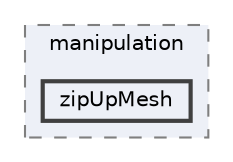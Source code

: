 digraph "applications/utilities/mesh/manipulation/zipUpMesh"
{
 // LATEX_PDF_SIZE
  bgcolor="transparent";
  edge [fontname=Helvetica,fontsize=10,labelfontname=Helvetica,labelfontsize=10];
  node [fontname=Helvetica,fontsize=10,shape=box,height=0.2,width=0.4];
  compound=true
  subgraph clusterdir_15449a1ef4a09517cc5e2efa6b11565e {
    graph [ bgcolor="#edf0f7", pencolor="grey50", label="manipulation", fontname=Helvetica,fontsize=10 style="filled,dashed", URL="dir_15449a1ef4a09517cc5e2efa6b11565e.html",tooltip=""]
  dir_5c1d28afcf65d13dc887947a8e96058b [label="zipUpMesh", fillcolor="#edf0f7", color="grey25", style="filled,bold", URL="dir_5c1d28afcf65d13dc887947a8e96058b.html",tooltip=""];
  }
}
